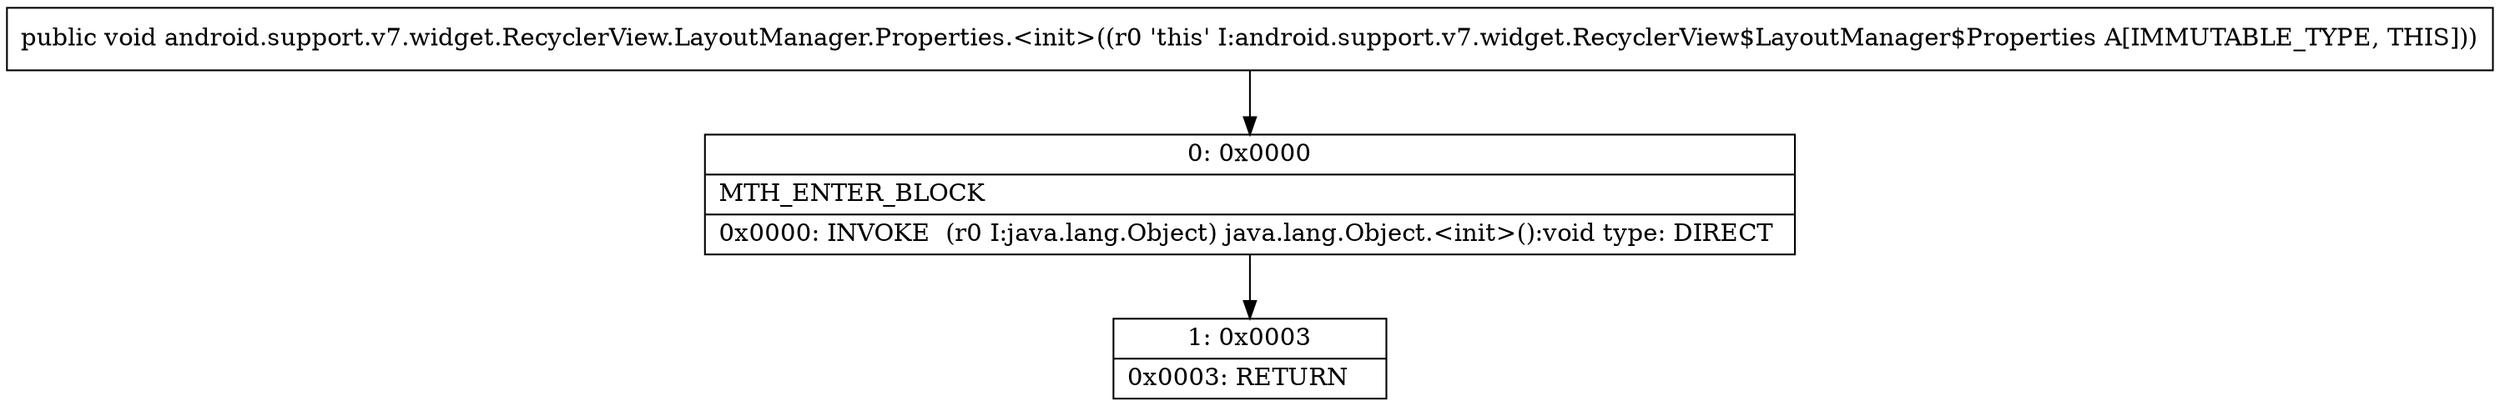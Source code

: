 digraph "CFG forandroid.support.v7.widget.RecyclerView.LayoutManager.Properties.\<init\>()V" {
Node_0 [shape=record,label="{0\:\ 0x0000|MTH_ENTER_BLOCK\l|0x0000: INVOKE  (r0 I:java.lang.Object) java.lang.Object.\<init\>():void type: DIRECT \l}"];
Node_1 [shape=record,label="{1\:\ 0x0003|0x0003: RETURN   \l}"];
MethodNode[shape=record,label="{public void android.support.v7.widget.RecyclerView.LayoutManager.Properties.\<init\>((r0 'this' I:android.support.v7.widget.RecyclerView$LayoutManager$Properties A[IMMUTABLE_TYPE, THIS])) }"];
MethodNode -> Node_0;
Node_0 -> Node_1;
}

